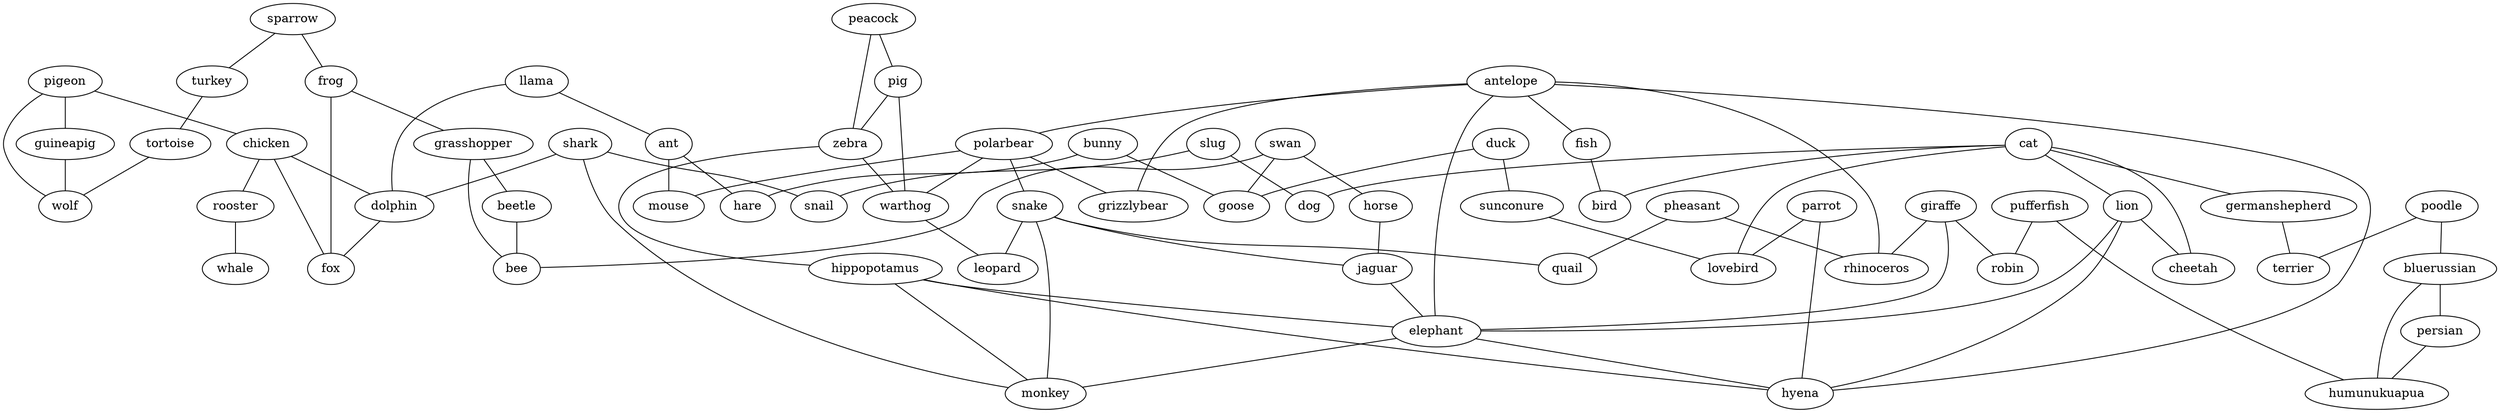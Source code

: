strict graph G {
peacock;
antelope;
swan;
pheasant;
sparrow;
pigeon;
poodle;
duck;
chicken;
turkey;
horse;
frog;
polarbear;
pufferfish;
grasshopper;
grizzlybear;
giraffe;
snake;
llama;
sunconure;
bunny;
rooster;
ant;
jaguar;
parrot;
cat;
robin;
bluerussian;
shark;
fish;
dolphin;
pig;
goose;
lion;
persian;
zebra;
beetle;
quail;
warthog;
mouse;
hippopotamus;
humunukuapua;
fox;
rhinoceros;
lovebird;
guineapig;
elephant;
cheetah;
bird;
germanshepherd;
hare;
leopard;
whale;
terrier;
slug;
monkey;
bee;
tortoise;
snail;
dog;
hyena;
wolf;
peacock -- zebra  [weight=1];
peacock -- pig  [weight=1];
antelope -- grizzlybear  [weight=1];
antelope -- fish  [weight=1];
antelope -- hyena  [weight=1];
antelope -- rhinoceros  [weight=1];
antelope -- elephant  [weight=1];
antelope -- polarbear  [weight=1];
swan -- goose  [weight=1];
swan -- horse  [weight=1];
swan -- bee  [weight=1];
pheasant -- rhinoceros  [weight=1];
pheasant -- quail  [weight=1];
sparrow -- turkey  [weight=1];
sparrow -- frog  [weight=1];
pigeon -- wolf  [weight=1];
pigeon -- chicken  [weight=1];
pigeon -- guineapig  [weight=1];
poodle -- bluerussian  [weight=1];
poodle -- terrier  [weight=1];
duck -- goose  [weight=1];
duck -- sunconure  [weight=1];
chicken -- fox  [weight=1];
chicken -- dolphin  [weight=1];
chicken -- rooster  [weight=1];
turkey -- tortoise  [weight=1];
horse -- jaguar  [weight=1];
frog -- grasshopper  [weight=1];
frog -- fox  [weight=1];
polarbear -- grizzlybear  [weight=1];
polarbear -- snake  [weight=1];
polarbear -- warthog  [weight=1];
polarbear -- mouse  [weight=1];
pufferfish -- robin  [weight=1];
pufferfish -- humunukuapua  [weight=1];
grasshopper -- bee  [weight=1];
grasshopper -- beetle  [weight=1];
giraffe -- rhinoceros  [weight=1];
giraffe -- robin  [weight=1];
giraffe -- elephant  [weight=1];
snake -- jaguar  [weight=1];
snake -- monkey  [weight=1];
snake -- leopard  [weight=1];
snake -- quail  [weight=1];
llama -- ant  [weight=1];
llama -- dolphin  [weight=1];
sunconure -- lovebird  [weight=1];
bunny -- goose  [weight=1];
bunny -- hare  [weight=1];
rooster -- whale  [weight=1];
ant -- hare  [weight=1];
ant -- mouse  [weight=1];
jaguar -- elephant  [weight=1];
parrot -- hyena  [weight=1];
parrot -- lovebird  [weight=1];
cat -- germanshepherd  [weight=1];
cat -- dog  [weight=1];
cat -- lovebird  [weight=1];
cat -- lion  [weight=1];
cat -- cheetah  [weight=1];
cat -- bird  [weight=1];
bluerussian -- persian  [weight=1];
bluerussian -- humunukuapua  [weight=1];
shark -- dolphin  [weight=1];
shark -- monkey  [weight=1];
shark -- snail  [weight=1];
fish -- bird  [weight=1];
dolphin -- fox  [weight=1];
pig -- warthog  [weight=1];
pig -- zebra  [weight=1];
lion -- hyena  [weight=1];
lion -- elephant  [weight=1];
lion -- cheetah  [weight=1];
persian -- humunukuapua  [weight=1];
zebra -- warthog  [weight=1];
zebra -- hippopotamus  [weight=1];
beetle -- bee  [weight=1];
warthog -- leopard  [weight=1];
hippopotamus -- monkey  [weight=1];
hippopotamus -- hyena  [weight=1];
hippopotamus -- elephant  [weight=1];
guineapig -- wolf  [weight=1];
elephant -- monkey  [weight=1];
elephant -- hyena  [weight=1];
germanshepherd -- terrier  [weight=1];
slug -- dog  [weight=1];
slug -- snail  [weight=1];
tortoise -- wolf  [weight=1];
}
